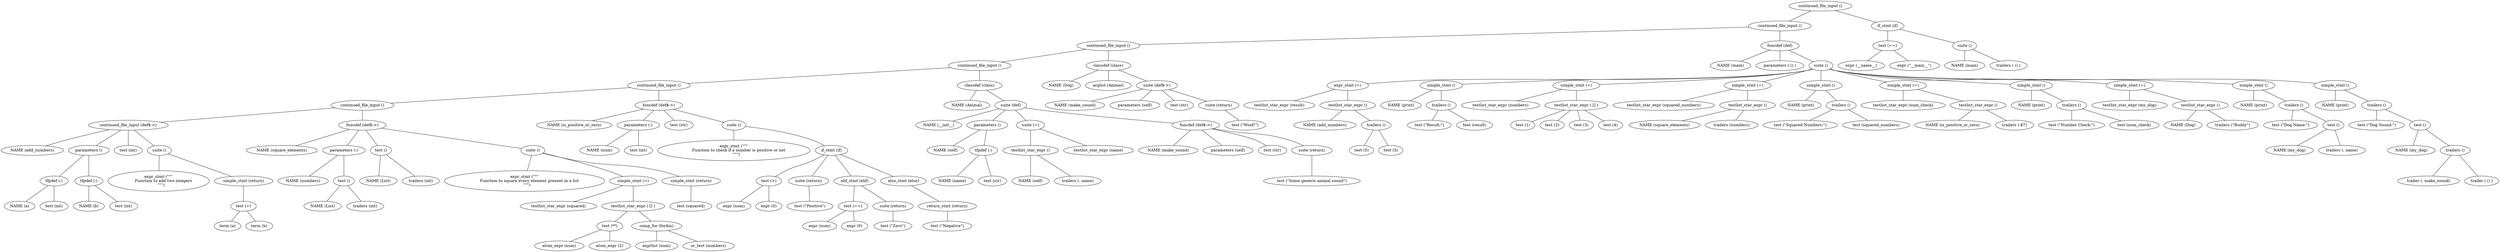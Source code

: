 Graph {
node1 [label="continued_file_input ()"];
node2 [label="continued_file_input ()"];
node3 [label="continued_file_input ()"];
node4 [label="continued_file_input ()"];
node5 [label="continued_file_input ()"];
node6 [label="continued_file_input ()"];
node7 [label="continued_file_input (def$->)"];
node8 [label="NAME (add_numbers)"];
node9 [label="parameters ()"];
node10 [label="tfpdef (:)"];
node11 [label="NAME (a)"];
node12 [label="test (int)"];
node13 [label="tfpdef (:)"];
node14 [label="NAME (b)"];
node15 [label="test (int)"];
node16 [label="test (int)"];
node17 [label="suite ()"];
node18 [label="expr_stmt (&quot;&quot;&quot;
        Function to add two integers
    &quot;&quot;&quot;)"];
node19 [label="simple_stmt (return)"];
node20 [label="test (+)"];
node21 [label="term (a)"];
node22 [label="term (b)"];
node23 [label="funcdef (def$->)"];
node24 [label="NAME (square_elements)"];
node25 [label="parameters (:)"];
node26 [label="NAME (numbers)"];
node27 [label="test ()"];
node28 [label="NAME (List)"];
node29 [label="trailers (int)"];
node30 [label="test ()"];
node31 [label="NAME (List)"];
node32 [label="trailers (int)"];
node33 [label="suite ()"];
node34 [label="expr_stmt (&quot;&quot;&quot;
        Function to square every element present in a list
    &quot;&quot;&quot;)"];
node35 [label="simple_stmt (=)"];
node36 [label="testlist_star_expr (squared)"];
node37 [label="testlist_star_expr ( [] )"];
node38 [label="test (**)"];
node39 [label="atom_expr (num)"];
node40 [label="atom_expr (2)"];
node41 [label="comp_for (for$in)"];
node42 [label="exprlist (num)"];
node43 [label="or_test (numbers)"];
node44 [label="simple_stmt (return)"];
node45 [label="test (squared)"];
node46 [label="funcdef (def$->)"];
node47 [label="NAME (is_positive_or_zero)"];
node48 [label="parameters (:)"];
node49 [label="NAME (num)"];
node50 [label="test (int)"];
node51 [label="test (str)"];
node52 [label="suite ()"];
node53 [label="expr_stmt (&quot;&quot;&quot;
        Function to check if a number is positive or not
    &quot;&quot;&quot;)"];
node54 [label="if_stmt (if)"];
node55 [label="test (>)"];
node56 [label="expr (num)"];
node57 [label="expr (0)"];
node58 [label="suite (return)"];
node59 [label="test (&quot;Positive&quot;)"];
node60 [label="elif_stmt (elif)"];
node61 [label="test (==)"];
node62 [label="expr (num)"];
node63 [label="expr (0)"];
node64 [label="suite (return)"];
node65 [label="test (&quot;Zero&quot;)"];
node66 [label="else_stmt (else)"];
node67 [label="return_stmt (return)"];
node68 [label="test (&quot;Negative&quot;)"];
node69 [label="classdef (class)"];
node70 [label="NAME (Animal)"];
node71 [label="suite (def)"];
node72 [label="NAME (__init__)"];
node73 [label="parameters ()"];
node74 [label="NAME (self)"];
node75 [label="tfpdef (:)"];
node76 [label="NAME (name)"];
node77 [label="test (str)"];
node78 [label="suite (=)"];
node79 [label="testlist_star_expr ()"];
node80 [label="NAME (self)"];
node81 [label="trailers (. name)"];
node82 [label="testlist_star_expr (name)"];
node83 [label="funcdef (def$->)"];
node84 [label="NAME (make_sound)"];
node85 [label="parameters (self)"];
node86 [label="test (str)"];
node87 [label="suite (return)"];
node88 [label="test (&quot;Some generic animal sound&quot;)"];
node89 [label="classdef (class)"];
node90 [label="NAME (Dog)"];
node91 [label="arglist (Animal)"];
node92 [label="suite (def$->)"];
node93 [label="NAME (make_sound)"];
node94 [label="parameters (self)"];
node95 [label="test (str)"];
node96 [label="suite (return)"];
node97 [label="test (&quot;Woof!&quot;)"];
node98 [label="funcdef (def)"];
node99 [label="NAME (main)"];
node100 [label="parameters ( () )"];
node101 [label="suite ()"];
node102 [label="expr_stmt (=)"];
node103 [label="testlist_star_expr (result)"];
node104 [label="testlist_star_expr ()"];
node105 [label="NAME (add_numbers)"];
node106 [label="trailers ()"];
node107 [label="test (5)"];
node108 [label="test (3)"];
node109 [label="simple_stmt ()"];
node110 [label="NAME (print)"];
node111 [label="trailers ()"];
node112 [label="test (&quot;Result:&quot;)"];
node113 [label="test (result)"];
node114 [label="simple_stmt (=)"];
node115 [label="testlist_star_expr (numbers)"];
node116 [label="testlist_star_expr ( [] )"];
node117 [label="test (1)"];
node118 [label="test (2)"];
node119 [label="test (3)"];
node120 [label="test (4)"];
node121 [label="simple_stmt (=)"];
node122 [label="testlist_star_expr (squared_numbers)"];
node123 [label="testlist_star_expr ()"];
node124 [label="NAME (square_elements)"];
node125 [label="trailers (numbers)"];
node126 [label="simple_stmt ()"];
node127 [label="NAME (print)"];
node128 [label="trailers ()"];
node129 [label="test (&quot;Squared Numbers:&quot;)"];
node130 [label="test (squared_numbers)"];
node131 [label="simple_stmt (=)"];
node132 [label="testlist_star_expr (num_check)"];
node133 [label="testlist_star_expr ()"];
node134 [label="NAME (is_positive_or_zero)"];
node135 [label="trailers (-$7)"];
node136 [label="simple_stmt ()"];
node137 [label="NAME (print)"];
node138 [label="trailers ()"];
node139 [label="test (&quot;Number Check:&quot;)"];
node140 [label="test (num_check)"];
node141 [label="simple_stmt (=)"];
node142 [label="testlist_star_expr (my_dog)"];
node143 [label="testlist_star_expr ()"];
node144 [label="NAME (Dog)"];
node145 [label="trailers (&quot;Buddy&quot;)"];
node146 [label="simple_stmt ()"];
node147 [label="NAME (print)"];
node148 [label="trailers ()"];
node149 [label="test (&quot;Dog Name:&quot;)"];
node150 [label="test ()"];
node151 [label="NAME (my_dog)"];
node152 [label="trailers (. name)"];
node153 [label="simple_stmt ()"];
node154 [label="NAME (print)"];
node155 [label="trailers ()"];
node156 [label="test (&quot;Dog Sound:&quot;)"];
node157 [label="test ()"];
node158 [label="NAME (my_dog)"];
node159 [label="trailers ()"];
node160 [label="trailer (. make_sound)"];
node161 [label="trailer ( () )"];
node162 [label="if_stmt (if)"];
node163 [label="test (==)"];
node164 [label="expr (__name__)"];
node165 [label="expr (&quot;__main__&quot;)"];
node166 [label="suite ()"];
node167 [label="NAME (main)"];
node168 [label="trailers ( () )"];

node1 -- node2;
node2 -- node3;
node3 -- node4;
node4 -- node5;
node5 -- node6;
node6 -- node7;
node7 -- node8;
node7 -- node9;
node9 -- node10;
node10 -- node11;
node10 -- node12;
node9 -- node13;
node13 -- node14;
node13 -- node15;
node7 -- node16;
node7 -- node17;
node17 -- node18;
node17 -- node19;
node19 -- node20;
node20 -- node21;
node20 -- node22;
node6 -- node23;
node23 -- node24;
node23 -- node25;
node25 -- node26;
node25 -- node27;
node27 -- node28;
node27 -- node29;
node23 -- node30;
node30 -- node31;
node30 -- node32;
node23 -- node33;
node33 -- node34;
node33 -- node35;
node35 -- node36;
node35 -- node37;
node37 -- node38;
node38 -- node39;
node38 -- node40;
node37 -- node41;
node41 -- node42;
node41 -- node43;
node33 -- node44;
node44 -- node45;
node5 -- node46;
node46 -- node47;
node46 -- node48;
node48 -- node49;
node48 -- node50;
node46 -- node51;
node46 -- node52;
node52 -- node53;
node52 -- node54;
node54 -- node55;
node55 -- node56;
node55 -- node57;
node54 -- node58;
node58 -- node59;
node54 -- node60;
node60 -- node61;
node61 -- node62;
node61 -- node63;
node60 -- node64;
node64 -- node65;
node54 -- node66;
node66 -- node67;
node67 -- node68;
node4 -- node69;
node69 -- node70;
node69 -- node71;
node71 -- node72;
node71 -- node73;
node73 -- node74;
node73 -- node75;
node75 -- node76;
node75 -- node77;
node71 -- node78;
node78 -- node79;
node79 -- node80;
node79 -- node81;
node78 -- node82;
node71 -- node83;
node83 -- node84;
node83 -- node85;
node83 -- node86;
node83 -- node87;
node87 -- node88;
node3 -- node89;
node89 -- node90;
node89 -- node91;
node89 -- node92;
node92 -- node93;
node92 -- node94;
node92 -- node95;
node92 -- node96;
node96 -- node97;
node2 -- node98;
node98 -- node99;
node98 -- node100;
node98 -- node101;
node101 -- node102;
node102 -- node103;
node102 -- node104;
node104 -- node105;
node104 -- node106;
node106 -- node107;
node106 -- node108;
node101 -- node109;
node109 -- node110;
node109 -- node111;
node111 -- node112;
node111 -- node113;
node101 -- node114;
node114 -- node115;
node114 -- node116;
node116 -- node117;
node116 -- node118;
node116 -- node119;
node116 -- node120;
node101 -- node121;
node121 -- node122;
node121 -- node123;
node123 -- node124;
node123 -- node125;
node101 -- node126;
node126 -- node127;
node126 -- node128;
node128 -- node129;
node128 -- node130;
node101 -- node131;
node131 -- node132;
node131 -- node133;
node133 -- node134;
node133 -- node135;
node101 -- node136;
node136 -- node137;
node136 -- node138;
node138 -- node139;
node138 -- node140;
node101 -- node141;
node141 -- node142;
node141 -- node143;
node143 -- node144;
node143 -- node145;
node101 -- node146;
node146 -- node147;
node146 -- node148;
node148 -- node149;
node148 -- node150;
node150 -- node151;
node150 -- node152;
node101 -- node153;
node153 -- node154;
node153 -- node155;
node155 -- node156;
node155 -- node157;
node157 -- node158;
node157 -- node159;
node159 -- node160;
node159 -- node161;
node1 -- node162;
node162 -- node163;
node163 -- node164;
node163 -- node165;
node162 -- node166;
node166 -- node167;
node166 -- node168;

}
